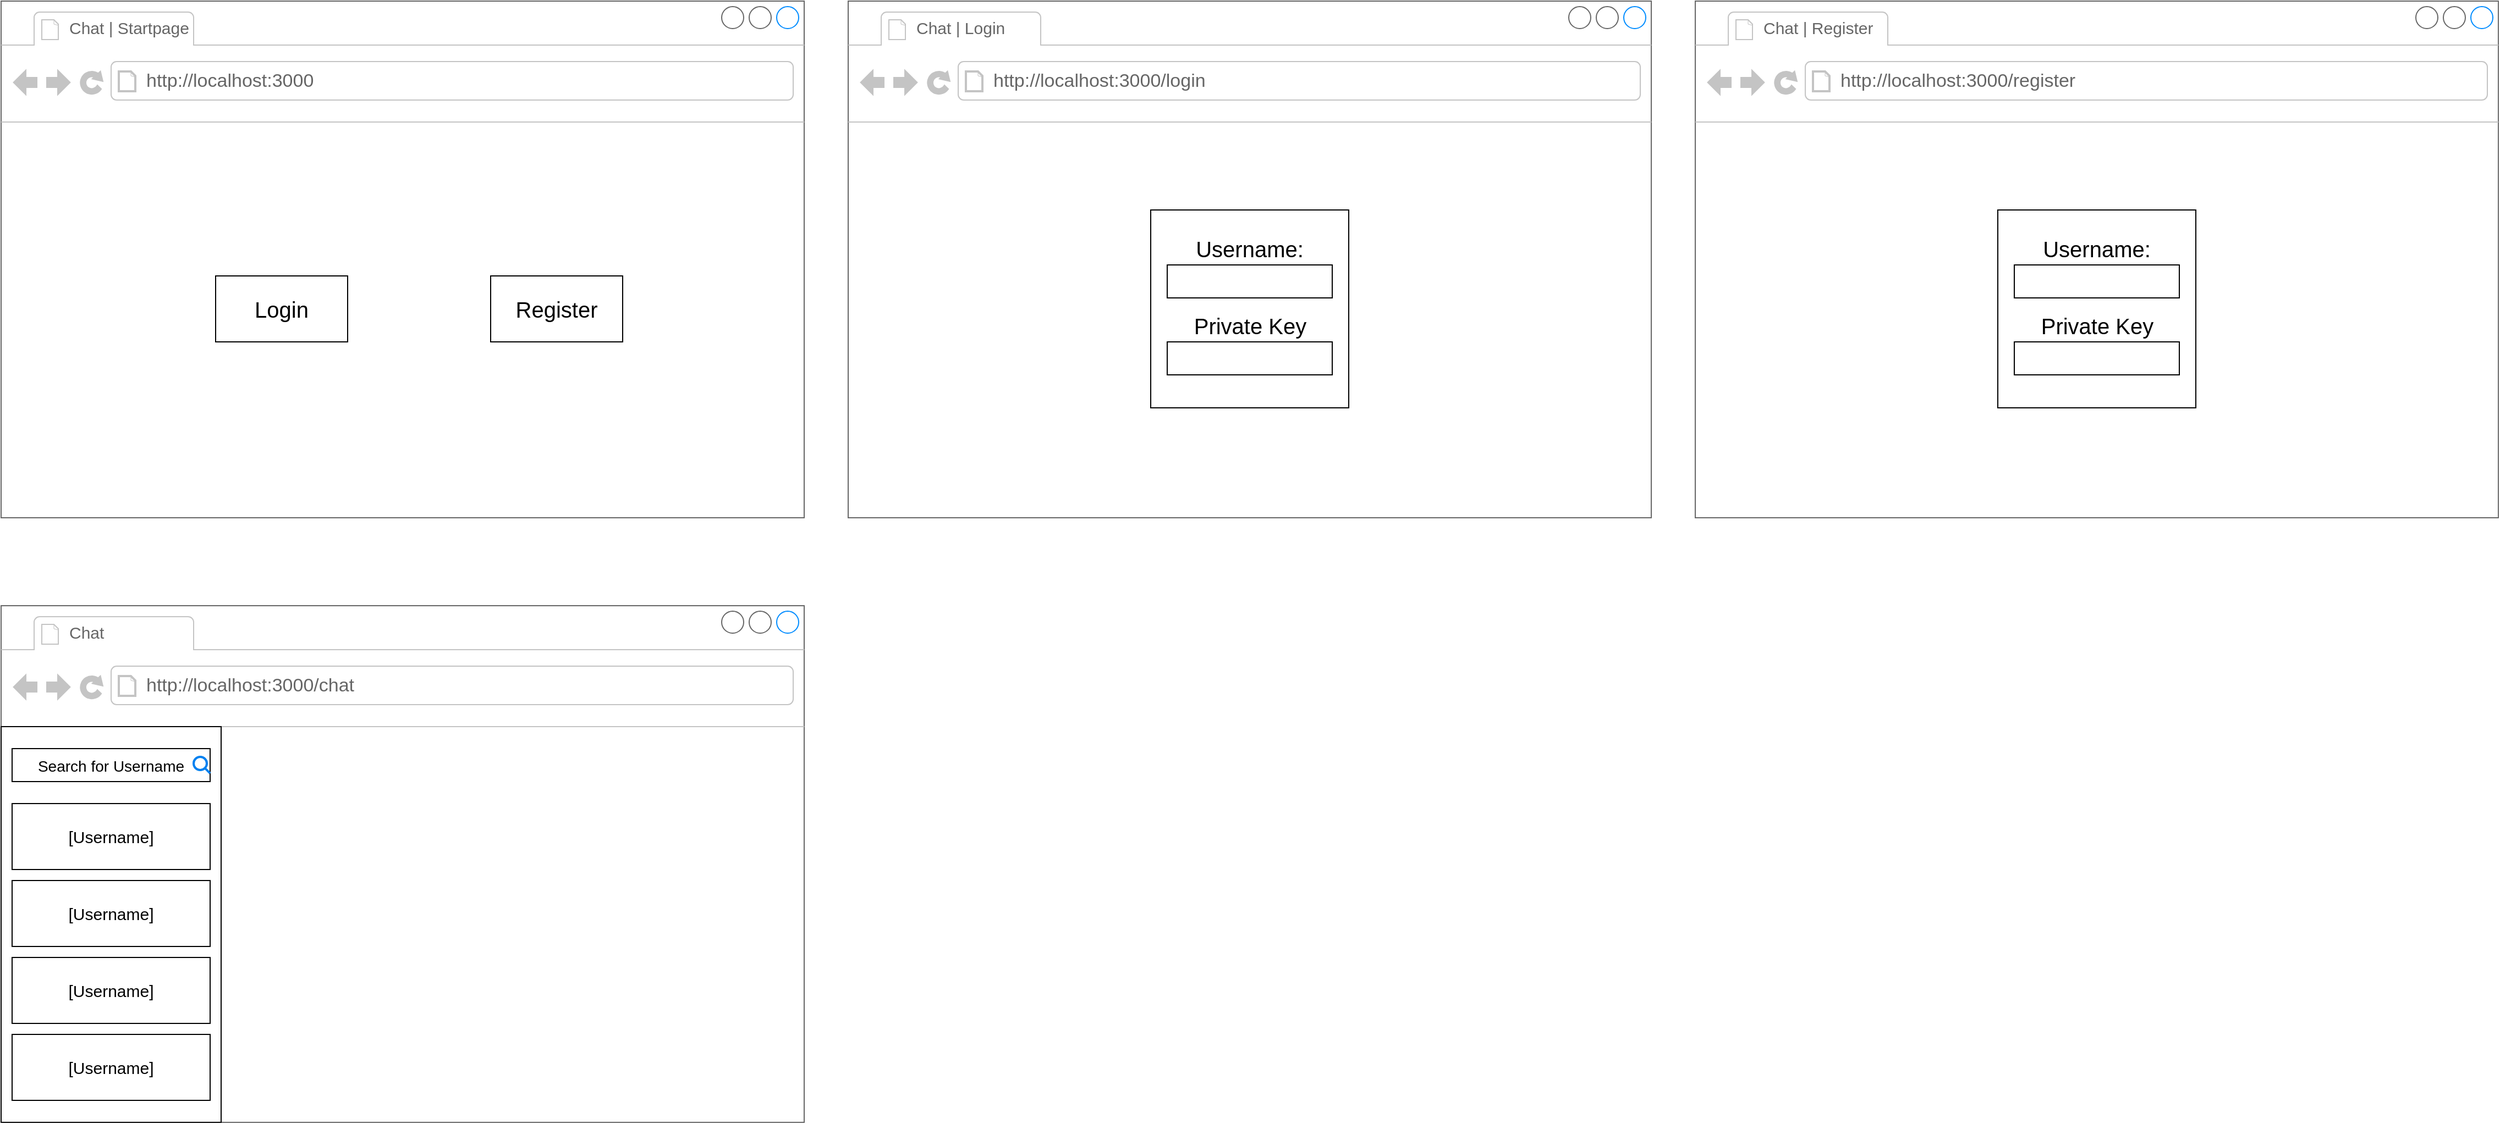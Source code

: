 <mxfile version="20.8.5" type="device"><diagram id="sybgS8fptw5YxIXasuR6" name="Page-1"><mxGraphModel dx="2350" dy="809" grid="1" gridSize="10" guides="1" tooltips="1" connect="1" arrows="1" fold="1" page="1" pageScale="1" pageWidth="850" pageHeight="1100" math="0" shadow="0"><root><mxCell id="0"/><mxCell id="1" parent="0"/><mxCell id="Q3WZ2rgubNK0-6qBfpzp-6" value="" style="strokeWidth=1;shadow=0;dashed=0;align=center;html=1;shape=mxgraph.mockup.containers.browserWindow;rSize=0;strokeColor=#666666;strokeColor2=#008cff;strokeColor3=#c4c4c4;mainText=,;recursiveResize=0;" vertex="1" parent="1"><mxGeometry x="-90" y="160" width="730" height="470" as="geometry"/></mxCell><mxCell id="Q3WZ2rgubNK0-6qBfpzp-7" value="&lt;font style=&quot;font-size: 15px;&quot;&gt;Chat | Startpage&lt;/font&gt;" style="strokeWidth=1;shadow=0;dashed=0;align=center;html=1;shape=mxgraph.mockup.containers.anchor;fontSize=17;fontColor=#666666;align=left;" vertex="1" parent="Q3WZ2rgubNK0-6qBfpzp-6"><mxGeometry x="60" y="12" width="110" height="26" as="geometry"/></mxCell><mxCell id="Q3WZ2rgubNK0-6qBfpzp-8" value="http://localhost:3000" style="strokeWidth=1;shadow=0;dashed=0;align=center;html=1;shape=mxgraph.mockup.containers.anchor;rSize=0;fontSize=17;fontColor=#666666;align=left;" vertex="1" parent="Q3WZ2rgubNK0-6qBfpzp-6"><mxGeometry x="130" y="60" width="250" height="26" as="geometry"/></mxCell><mxCell id="Q3WZ2rgubNK0-6qBfpzp-10" value="" style="rounded=0;whiteSpace=wrap;html=1;" vertex="1" parent="Q3WZ2rgubNK0-6qBfpzp-6"><mxGeometry x="195" y="250" width="120" height="60" as="geometry"/></mxCell><mxCell id="Q3WZ2rgubNK0-6qBfpzp-11" value="" style="rounded=0;whiteSpace=wrap;html=1;" vertex="1" parent="Q3WZ2rgubNK0-6qBfpzp-6"><mxGeometry x="445" y="250" width="120" height="60" as="geometry"/></mxCell><mxCell id="Q3WZ2rgubNK0-6qBfpzp-12" value="&lt;font style=&quot;font-size: 20px;&quot;&gt;Login&lt;/font&gt;" style="text;html=1;strokeColor=none;fillColor=none;align=center;verticalAlign=middle;whiteSpace=wrap;rounded=0;" vertex="1" parent="Q3WZ2rgubNK0-6qBfpzp-6"><mxGeometry x="225" y="265" width="60" height="30" as="geometry"/></mxCell><mxCell id="Q3WZ2rgubNK0-6qBfpzp-13" value="Register" style="text;html=1;strokeColor=none;fillColor=none;align=center;verticalAlign=middle;whiteSpace=wrap;rounded=0;fontSize=20;" vertex="1" parent="Q3WZ2rgubNK0-6qBfpzp-6"><mxGeometry x="475" y="265" width="60" height="30" as="geometry"/></mxCell><mxCell id="Q3WZ2rgubNK0-6qBfpzp-14" value="" style="strokeWidth=1;shadow=0;dashed=0;align=center;html=1;shape=mxgraph.mockup.containers.browserWindow;rSize=0;strokeColor=#666666;strokeColor2=#008cff;strokeColor3=#c4c4c4;mainText=,;recursiveResize=0;" vertex="1" parent="1"><mxGeometry x="680" y="160" width="730" height="470" as="geometry"/></mxCell><mxCell id="Q3WZ2rgubNK0-6qBfpzp-15" value="&lt;font style=&quot;font-size: 15px;&quot;&gt;Chat | Login&lt;/font&gt;" style="strokeWidth=1;shadow=0;dashed=0;align=center;html=1;shape=mxgraph.mockup.containers.anchor;fontSize=17;fontColor=#666666;align=left;" vertex="1" parent="Q3WZ2rgubNK0-6qBfpzp-14"><mxGeometry x="60" y="12" width="110" height="26" as="geometry"/></mxCell><mxCell id="Q3WZ2rgubNK0-6qBfpzp-16" value="http://localhost:3000/login" style="strokeWidth=1;shadow=0;dashed=0;align=center;html=1;shape=mxgraph.mockup.containers.anchor;rSize=0;fontSize=17;fontColor=#666666;align=left;" vertex="1" parent="Q3WZ2rgubNK0-6qBfpzp-14"><mxGeometry x="130" y="60" width="250" height="26" as="geometry"/></mxCell><mxCell id="Q3WZ2rgubNK0-6qBfpzp-21" value="" style="whiteSpace=wrap;html=1;aspect=fixed;fontSize=20;" vertex="1" parent="Q3WZ2rgubNK0-6qBfpzp-14"><mxGeometry x="275" y="190" width="180" height="180" as="geometry"/></mxCell><mxCell id="Q3WZ2rgubNK0-6qBfpzp-22" value="Username:" style="text;html=1;strokeColor=none;fillColor=none;align=center;verticalAlign=middle;whiteSpace=wrap;rounded=0;fontSize=20;" vertex="1" parent="Q3WZ2rgubNK0-6qBfpzp-14"><mxGeometry x="335" y="210" width="60" height="30" as="geometry"/></mxCell><mxCell id="Q3WZ2rgubNK0-6qBfpzp-23" value="" style="rounded=0;whiteSpace=wrap;html=1;fontSize=20;" vertex="1" parent="Q3WZ2rgubNK0-6qBfpzp-14"><mxGeometry x="290" y="240" width="150" height="30" as="geometry"/></mxCell><mxCell id="Q3WZ2rgubNK0-6qBfpzp-24" value="Private Key" style="text;html=1;strokeColor=none;fillColor=none;align=center;verticalAlign=middle;whiteSpace=wrap;rounded=0;fontSize=20;" vertex="1" parent="Q3WZ2rgubNK0-6qBfpzp-14"><mxGeometry x="312.5" y="280" width="105" height="30" as="geometry"/></mxCell><mxCell id="Q3WZ2rgubNK0-6qBfpzp-25" value="" style="rounded=0;whiteSpace=wrap;html=1;fontSize=20;" vertex="1" parent="Q3WZ2rgubNK0-6qBfpzp-14"><mxGeometry x="290" y="310" width="150" height="30" as="geometry"/></mxCell><mxCell id="Q3WZ2rgubNK0-6qBfpzp-26" value="" style="strokeWidth=1;shadow=0;dashed=0;align=center;html=1;shape=mxgraph.mockup.containers.browserWindow;rSize=0;strokeColor=#666666;strokeColor2=#008cff;strokeColor3=#c4c4c4;mainText=,;recursiveResize=0;" vertex="1" parent="1"><mxGeometry x="1450" y="160" width="730" height="470" as="geometry"/></mxCell><mxCell id="Q3WZ2rgubNK0-6qBfpzp-27" value="&lt;font style=&quot;font-size: 15px;&quot;&gt;Chat | Register&lt;/font&gt;" style="strokeWidth=1;shadow=0;dashed=0;align=center;html=1;shape=mxgraph.mockup.containers.anchor;fontSize=17;fontColor=#666666;align=left;" vertex="1" parent="Q3WZ2rgubNK0-6qBfpzp-26"><mxGeometry x="60" y="12" width="110" height="26" as="geometry"/></mxCell><mxCell id="Q3WZ2rgubNK0-6qBfpzp-28" value="http://localhost:3000/register" style="strokeWidth=1;shadow=0;dashed=0;align=center;html=1;shape=mxgraph.mockup.containers.anchor;rSize=0;fontSize=17;fontColor=#666666;align=left;" vertex="1" parent="Q3WZ2rgubNK0-6qBfpzp-26"><mxGeometry x="130" y="60" width="250" height="26" as="geometry"/></mxCell><mxCell id="Q3WZ2rgubNK0-6qBfpzp-29" value="" style="whiteSpace=wrap;html=1;aspect=fixed;fontSize=20;" vertex="1" parent="Q3WZ2rgubNK0-6qBfpzp-26"><mxGeometry x="275" y="190" width="180" height="180" as="geometry"/></mxCell><mxCell id="Q3WZ2rgubNK0-6qBfpzp-30" value="Username:" style="text;html=1;strokeColor=none;fillColor=none;align=center;verticalAlign=middle;whiteSpace=wrap;rounded=0;fontSize=20;" vertex="1" parent="Q3WZ2rgubNK0-6qBfpzp-26"><mxGeometry x="335" y="210" width="60" height="30" as="geometry"/></mxCell><mxCell id="Q3WZ2rgubNK0-6qBfpzp-31" value="" style="rounded=0;whiteSpace=wrap;html=1;fontSize=20;" vertex="1" parent="Q3WZ2rgubNK0-6qBfpzp-26"><mxGeometry x="290" y="240" width="150" height="30" as="geometry"/></mxCell><mxCell id="Q3WZ2rgubNK0-6qBfpzp-32" value="Private Key" style="text;html=1;strokeColor=none;fillColor=none;align=center;verticalAlign=middle;whiteSpace=wrap;rounded=0;fontSize=20;" vertex="1" parent="Q3WZ2rgubNK0-6qBfpzp-26"><mxGeometry x="312.5" y="280" width="105" height="30" as="geometry"/></mxCell><mxCell id="Q3WZ2rgubNK0-6qBfpzp-33" value="" style="rounded=0;whiteSpace=wrap;html=1;fontSize=20;" vertex="1" parent="Q3WZ2rgubNK0-6qBfpzp-26"><mxGeometry x="290" y="310" width="150" height="30" as="geometry"/></mxCell><mxCell id="Q3WZ2rgubNK0-6qBfpzp-34" value="" style="strokeWidth=1;shadow=0;dashed=0;align=center;html=1;shape=mxgraph.mockup.containers.browserWindow;rSize=0;strokeColor=#666666;strokeColor2=#008cff;strokeColor3=#c4c4c4;mainText=,;recursiveResize=0;" vertex="1" parent="1"><mxGeometry x="-90" y="710" width="730" height="470" as="geometry"/></mxCell><mxCell id="Q3WZ2rgubNK0-6qBfpzp-35" value="&lt;font style=&quot;font-size: 15px;&quot;&gt;Chat &lt;br&gt;&lt;/font&gt;" style="strokeWidth=1;shadow=0;dashed=0;align=center;html=1;shape=mxgraph.mockup.containers.anchor;fontSize=17;fontColor=#666666;align=left;" vertex="1" parent="Q3WZ2rgubNK0-6qBfpzp-34"><mxGeometry x="60" y="12" width="110" height="26" as="geometry"/></mxCell><mxCell id="Q3WZ2rgubNK0-6qBfpzp-36" value="http://localhost:3000/chat" style="strokeWidth=1;shadow=0;dashed=0;align=center;html=1;shape=mxgraph.mockup.containers.anchor;rSize=0;fontSize=17;fontColor=#666666;align=left;" vertex="1" parent="Q3WZ2rgubNK0-6qBfpzp-34"><mxGeometry x="130" y="60" width="250" height="26" as="geometry"/></mxCell><mxCell id="Q3WZ2rgubNK0-6qBfpzp-43" value="" style="rounded=0;whiteSpace=wrap;html=1;fontSize=15;" vertex="1" parent="Q3WZ2rgubNK0-6qBfpzp-34"><mxGeometry y="110" width="200" height="360" as="geometry"/></mxCell><mxCell id="Q3WZ2rgubNK0-6qBfpzp-44" value="[Username]" style="rounded=0;whiteSpace=wrap;html=1;fontSize=15;" vertex="1" parent="Q3WZ2rgubNK0-6qBfpzp-34"><mxGeometry x="10" y="180" width="180" height="60" as="geometry"/></mxCell><mxCell id="Q3WZ2rgubNK0-6qBfpzp-45" value="[Username]" style="rounded=0;whiteSpace=wrap;html=1;fontSize=15;" vertex="1" parent="Q3WZ2rgubNK0-6qBfpzp-34"><mxGeometry x="10" y="250" width="180" height="60" as="geometry"/></mxCell><mxCell id="Q3WZ2rgubNK0-6qBfpzp-46" value="[Username]" style="rounded=0;whiteSpace=wrap;html=1;fontSize=15;" vertex="1" parent="Q3WZ2rgubNK0-6qBfpzp-34"><mxGeometry x="10" y="320" width="180" height="60" as="geometry"/></mxCell><mxCell id="Q3WZ2rgubNK0-6qBfpzp-47" value="[Username]" style="rounded=0;whiteSpace=wrap;html=1;fontSize=15;" vertex="1" parent="Q3WZ2rgubNK0-6qBfpzp-34"><mxGeometry x="10" y="390" width="180" height="60" as="geometry"/></mxCell><mxCell id="Q3WZ2rgubNK0-6qBfpzp-48" value="" style="html=1;verticalLabelPosition=bottom;align=center;labelBackgroundColor=#ffffff;verticalAlign=top;strokeWidth=2;strokeColor=#0080F0;shadow=0;dashed=0;shape=mxgraph.ios7.icons.looking_glass;fontSize=15;" vertex="1" parent="Q3WZ2rgubNK0-6qBfpzp-34"><mxGeometry x="160" y="135" width="20" height="20" as="geometry"/></mxCell><mxCell id="Q3WZ2rgubNK0-6qBfpzp-49" value="&lt;font style=&quot;font-size: 14px;&quot;&gt;Search for Username&lt;/font&gt;" style="rounded=0;whiteSpace=wrap;html=1;fontSize=15;" vertex="1" parent="Q3WZ2rgubNK0-6qBfpzp-34"><mxGeometry x="10" y="130" width="180" height="30" as="geometry"/></mxCell><mxCell id="Q3WZ2rgubNK0-6qBfpzp-50" value="" style="html=1;verticalLabelPosition=bottom;align=center;labelBackgroundColor=#ffffff;verticalAlign=top;strokeWidth=2;strokeColor=#0080F0;shadow=0;dashed=0;shape=mxgraph.ios7.icons.looking_glass;fontSize=15;" vertex="1" parent="Q3WZ2rgubNK0-6qBfpzp-34"><mxGeometry x="175" y="137.5" width="15" height="15" as="geometry"/></mxCell></root></mxGraphModel></diagram></mxfile>